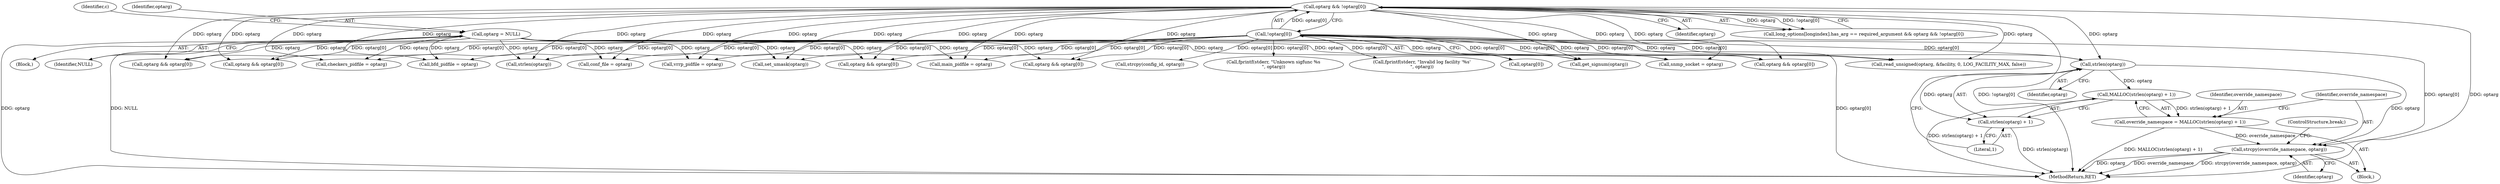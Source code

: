 digraph "0_keepalived_04f2d32871bb3b11d7dc024039952f2fe2750306@API" {
"1000544" [label="(Call,strlen(optarg))"];
"1000180" [label="(Call,optarg && !optarg[0])"];
"1000182" [label="(Call,!optarg[0])"];
"1000190" [label="(Call,optarg = NULL)"];
"1000542" [label="(Call,MALLOC(strlen(optarg) + 1))"];
"1000540" [label="(Call,override_namespace = MALLOC(strlen(optarg) + 1))"];
"1000547" [label="(Call,strcpy(override_namespace, optarg))"];
"1000543" [label="(Call,strlen(optarg) + 1)"];
"1000542" [label="(Call,MALLOC(strlen(optarg) + 1))"];
"1000653" [label="(Call,optarg && optarg[0])"];
"1000180" [label="(Call,optarg && !optarg[0])"];
"1000194" [label="(Identifier,c)"];
"1000546" [label="(Literal,1)"];
"1000520" [label="(Call,optarg && optarg[0])"];
"1000181" [label="(Identifier,optarg)"];
"1000540" [label="(Call,override_namespace = MALLOC(strlen(optarg) + 1))"];
"1000354" [label="(Call,optarg && optarg[0])"];
"1000561" [label="(Call,strcpy(config_id, optarg))"];
"1000191" [label="(Identifier,optarg)"];
"1000544" [label="(Call,strlen(optarg))"];
"1000576" [label="(Call,fprintf(stderr, \"Unknown sigfunc %s\n\", optarg))"];
"1000485" [label="(Call,checkers_pidfile = optarg)"];
"1000501" [label="(Call,bfd_pidfile = optarg)"];
"1000186" [label="(Block,)"];
"1000192" [label="(Identifier,NULL)"];
"1000548" [label="(Identifier,override_namespace)"];
"1000747" [label="(MethodReturn,RET)"];
"1000558" [label="(Call,strlen(optarg))"];
"1000541" [label="(Identifier,override_namespace)"];
"1000454" [label="(Call,conf_file = optarg)"];
"1000568" [label="(Call,get_signum(optarg))"];
"1000190" [label="(Call,optarg = NULL)"];
"1000545" [label="(Identifier,optarg)"];
"1000511" [label="(Call,snmp_socket = optarg)"];
"1000496" [label="(Call,vrrp_pidfile = optarg)"];
"1000182" [label="(Call,!optarg[0])"];
"1000172" [label="(Call,long_options[longindex].has_arg == required_argument && optarg && !optarg[0])"];
"1000550" [label="(ControlStructure,break;)"];
"1000384" [label="(Call,set_umask(optarg))"];
"1000543" [label="(Call,strlen(optarg) + 1)"];
"1000335" [label="(Call,fprintf(stderr, \"Invalid log facility '%s'\n\", optarg))"];
"1000195" [label="(Block,)"];
"1000549" [label="(Identifier,optarg)"];
"1000608" [label="(Call,optarg && optarg[0])"];
"1000328" [label="(Call,read_unsigned(optarg, &facility, 0, LOG_FACILITY_MAX, false))"];
"1000547" [label="(Call,strcpy(override_namespace, optarg))"];
"1000480" [label="(Call,main_pidfile = optarg)"];
"1000410" [label="(Call,optarg && optarg[0])"];
"1000183" [label="(Call,optarg[0])"];
"1000544" -> "1000543"  [label="AST: "];
"1000544" -> "1000545"  [label="CFG: "];
"1000545" -> "1000544"  [label="AST: "];
"1000546" -> "1000544"  [label="CFG: "];
"1000544" -> "1000542"  [label="DDG: optarg"];
"1000544" -> "1000543"  [label="DDG: optarg"];
"1000180" -> "1000544"  [label="DDG: optarg"];
"1000190" -> "1000544"  [label="DDG: optarg"];
"1000182" -> "1000544"  [label="DDG: optarg[0]"];
"1000544" -> "1000547"  [label="DDG: optarg"];
"1000180" -> "1000172"  [label="AST: "];
"1000180" -> "1000181"  [label="CFG: "];
"1000180" -> "1000182"  [label="CFG: "];
"1000181" -> "1000180"  [label="AST: "];
"1000182" -> "1000180"  [label="AST: "];
"1000172" -> "1000180"  [label="CFG: "];
"1000180" -> "1000747"  [label="DDG: !optarg[0]"];
"1000180" -> "1000747"  [label="DDG: optarg"];
"1000180" -> "1000172"  [label="DDG: optarg"];
"1000180" -> "1000172"  [label="DDG: !optarg[0]"];
"1000182" -> "1000180"  [label="DDG: optarg[0]"];
"1000180" -> "1000328"  [label="DDG: optarg"];
"1000180" -> "1000354"  [label="DDG: optarg"];
"1000180" -> "1000384"  [label="DDG: optarg"];
"1000180" -> "1000410"  [label="DDG: optarg"];
"1000180" -> "1000454"  [label="DDG: optarg"];
"1000180" -> "1000480"  [label="DDG: optarg"];
"1000180" -> "1000485"  [label="DDG: optarg"];
"1000180" -> "1000496"  [label="DDG: optarg"];
"1000180" -> "1000501"  [label="DDG: optarg"];
"1000180" -> "1000511"  [label="DDG: optarg"];
"1000180" -> "1000520"  [label="DDG: optarg"];
"1000180" -> "1000558"  [label="DDG: optarg"];
"1000180" -> "1000568"  [label="DDG: optarg"];
"1000180" -> "1000608"  [label="DDG: optarg"];
"1000180" -> "1000653"  [label="DDG: optarg"];
"1000182" -> "1000183"  [label="CFG: "];
"1000183" -> "1000182"  [label="AST: "];
"1000182" -> "1000747"  [label="DDG: optarg[0]"];
"1000182" -> "1000328"  [label="DDG: optarg[0]"];
"1000182" -> "1000335"  [label="DDG: optarg[0]"];
"1000182" -> "1000354"  [label="DDG: optarg[0]"];
"1000182" -> "1000384"  [label="DDG: optarg[0]"];
"1000182" -> "1000410"  [label="DDG: optarg[0]"];
"1000182" -> "1000454"  [label="DDG: optarg[0]"];
"1000182" -> "1000480"  [label="DDG: optarg[0]"];
"1000182" -> "1000485"  [label="DDG: optarg[0]"];
"1000182" -> "1000496"  [label="DDG: optarg[0]"];
"1000182" -> "1000501"  [label="DDG: optarg[0]"];
"1000182" -> "1000511"  [label="DDG: optarg[0]"];
"1000182" -> "1000520"  [label="DDG: optarg[0]"];
"1000182" -> "1000547"  [label="DDG: optarg[0]"];
"1000182" -> "1000558"  [label="DDG: optarg[0]"];
"1000182" -> "1000561"  [label="DDG: optarg[0]"];
"1000182" -> "1000568"  [label="DDG: optarg[0]"];
"1000182" -> "1000576"  [label="DDG: optarg[0]"];
"1000182" -> "1000608"  [label="DDG: optarg[0]"];
"1000182" -> "1000653"  [label="DDG: optarg[0]"];
"1000190" -> "1000186"  [label="AST: "];
"1000190" -> "1000192"  [label="CFG: "];
"1000191" -> "1000190"  [label="AST: "];
"1000192" -> "1000190"  [label="AST: "];
"1000194" -> "1000190"  [label="CFG: "];
"1000190" -> "1000747"  [label="DDG: optarg"];
"1000190" -> "1000747"  [label="DDG: NULL"];
"1000190" -> "1000328"  [label="DDG: optarg"];
"1000190" -> "1000354"  [label="DDG: optarg"];
"1000190" -> "1000384"  [label="DDG: optarg"];
"1000190" -> "1000410"  [label="DDG: optarg"];
"1000190" -> "1000454"  [label="DDG: optarg"];
"1000190" -> "1000480"  [label="DDG: optarg"];
"1000190" -> "1000485"  [label="DDG: optarg"];
"1000190" -> "1000496"  [label="DDG: optarg"];
"1000190" -> "1000501"  [label="DDG: optarg"];
"1000190" -> "1000511"  [label="DDG: optarg"];
"1000190" -> "1000520"  [label="DDG: optarg"];
"1000190" -> "1000558"  [label="DDG: optarg"];
"1000190" -> "1000568"  [label="DDG: optarg"];
"1000190" -> "1000608"  [label="DDG: optarg"];
"1000190" -> "1000653"  [label="DDG: optarg"];
"1000542" -> "1000540"  [label="AST: "];
"1000542" -> "1000543"  [label="CFG: "];
"1000543" -> "1000542"  [label="AST: "];
"1000540" -> "1000542"  [label="CFG: "];
"1000542" -> "1000747"  [label="DDG: strlen(optarg) + 1"];
"1000542" -> "1000540"  [label="DDG: strlen(optarg) + 1"];
"1000540" -> "1000195"  [label="AST: "];
"1000541" -> "1000540"  [label="AST: "];
"1000548" -> "1000540"  [label="CFG: "];
"1000540" -> "1000747"  [label="DDG: MALLOC(strlen(optarg) + 1)"];
"1000540" -> "1000547"  [label="DDG: override_namespace"];
"1000547" -> "1000195"  [label="AST: "];
"1000547" -> "1000549"  [label="CFG: "];
"1000548" -> "1000547"  [label="AST: "];
"1000549" -> "1000547"  [label="AST: "];
"1000550" -> "1000547"  [label="CFG: "];
"1000547" -> "1000747"  [label="DDG: override_namespace"];
"1000547" -> "1000747"  [label="DDG: strcpy(override_namespace, optarg)"];
"1000547" -> "1000747"  [label="DDG: optarg"];
"1000543" -> "1000546"  [label="CFG: "];
"1000546" -> "1000543"  [label="AST: "];
"1000543" -> "1000747"  [label="DDG: strlen(optarg)"];
}

